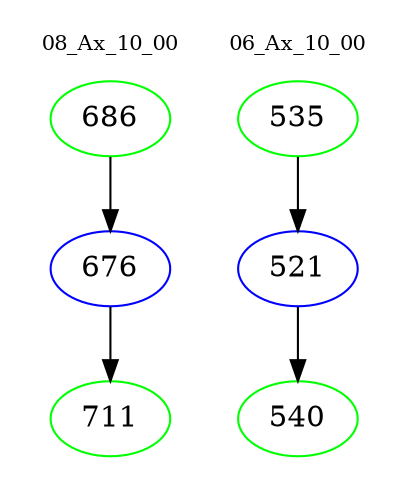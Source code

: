 digraph{
subgraph cluster_0 {
color = white
label = "08_Ax_10_00";
fontsize=10;
T0_686 [label="686", color="green"]
T0_686 -> T0_676 [color="black"]
T0_676 [label="676", color="blue"]
T0_676 -> T0_711 [color="black"]
T0_711 [label="711", color="green"]
}
subgraph cluster_1 {
color = white
label = "06_Ax_10_00";
fontsize=10;
T1_535 [label="535", color="green"]
T1_535 -> T1_521 [color="black"]
T1_521 [label="521", color="blue"]
T1_521 -> T1_540 [color="black"]
T1_540 [label="540", color="green"]
}
}
